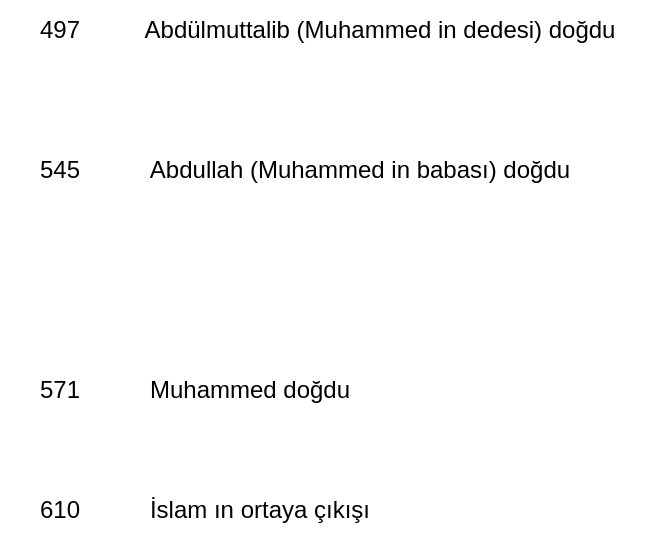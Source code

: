 <mxfile>
    <diagram id="bHi2TuSZqyyRnTs2e05-" name="Page-1">
        <mxGraphModel dx="626" dy="496" grid="1" gridSize="10" guides="1" tooltips="1" connect="1" arrows="1" fold="1" page="1" pageScale="1" pageWidth="850" pageHeight="1100" math="0" shadow="0">
            <root>
                <mxCell id="0"/>
                <mxCell id="1" parent="0"/>
                <mxCell id="2" value="571" style="text;html=1;strokeColor=none;fillColor=none;align=center;verticalAlign=middle;whiteSpace=wrap;rounded=0;" vertex="1" parent="1">
                    <mxGeometry x="40" y="340" width="60" height="30" as="geometry"/>
                </mxCell>
                <mxCell id="3" value="Muhammed doğdu" style="text;html=1;strokeColor=none;fillColor=none;align=center;verticalAlign=middle;whiteSpace=wrap;rounded=0;" vertex="1" parent="1">
                    <mxGeometry x="60" y="340" width="210" height="30" as="geometry"/>
                </mxCell>
                <mxCell id="4" value="545" style="text;html=1;strokeColor=none;fillColor=none;align=center;verticalAlign=middle;whiteSpace=wrap;rounded=0;" vertex="1" parent="1">
                    <mxGeometry x="40" y="230" width="60" height="30" as="geometry"/>
                </mxCell>
                <mxCell id="5" value="Abdullah (Muhammed in babası) doğdu" style="text;html=1;strokeColor=none;fillColor=none;align=center;verticalAlign=middle;whiteSpace=wrap;rounded=0;" vertex="1" parent="1">
                    <mxGeometry x="110" y="230" width="220" height="30" as="geometry"/>
                </mxCell>
                <mxCell id="6" value="497" style="text;html=1;strokeColor=none;fillColor=none;align=center;verticalAlign=middle;whiteSpace=wrap;rounded=0;" vertex="1" parent="1">
                    <mxGeometry x="40" y="160" width="60" height="30" as="geometry"/>
                </mxCell>
                <mxCell id="7" value="Abdülmuttalib (Muhammed in dedesi) doğdu" style="text;html=1;strokeColor=none;fillColor=none;align=center;verticalAlign=middle;whiteSpace=wrap;rounded=0;" vertex="1" parent="1">
                    <mxGeometry x="90" y="160" width="280" height="30" as="geometry"/>
                </mxCell>
                <mxCell id="8" value="610" style="text;html=1;strokeColor=none;fillColor=none;align=center;verticalAlign=middle;whiteSpace=wrap;rounded=0;" vertex="1" parent="1">
                    <mxGeometry x="40" y="400" width="60" height="30" as="geometry"/>
                </mxCell>
                <mxCell id="9" value="İslam ın ortaya çıkışı" style="text;html=1;strokeColor=none;fillColor=none;align=center;verticalAlign=middle;whiteSpace=wrap;rounded=0;" vertex="1" parent="1">
                    <mxGeometry x="90" y="400" width="160" height="30" as="geometry"/>
                </mxCell>
            </root>
        </mxGraphModel>
    </diagram>
</mxfile>
